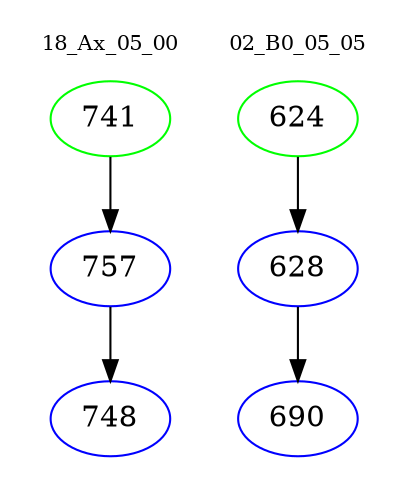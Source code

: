 digraph{
subgraph cluster_0 {
color = white
label = "18_Ax_05_00";
fontsize=10;
T0_741 [label="741", color="green"]
T0_741 -> T0_757 [color="black"]
T0_757 [label="757", color="blue"]
T0_757 -> T0_748 [color="black"]
T0_748 [label="748", color="blue"]
}
subgraph cluster_1 {
color = white
label = "02_B0_05_05";
fontsize=10;
T1_624 [label="624", color="green"]
T1_624 -> T1_628 [color="black"]
T1_628 [label="628", color="blue"]
T1_628 -> T1_690 [color="black"]
T1_690 [label="690", color="blue"]
}
}
